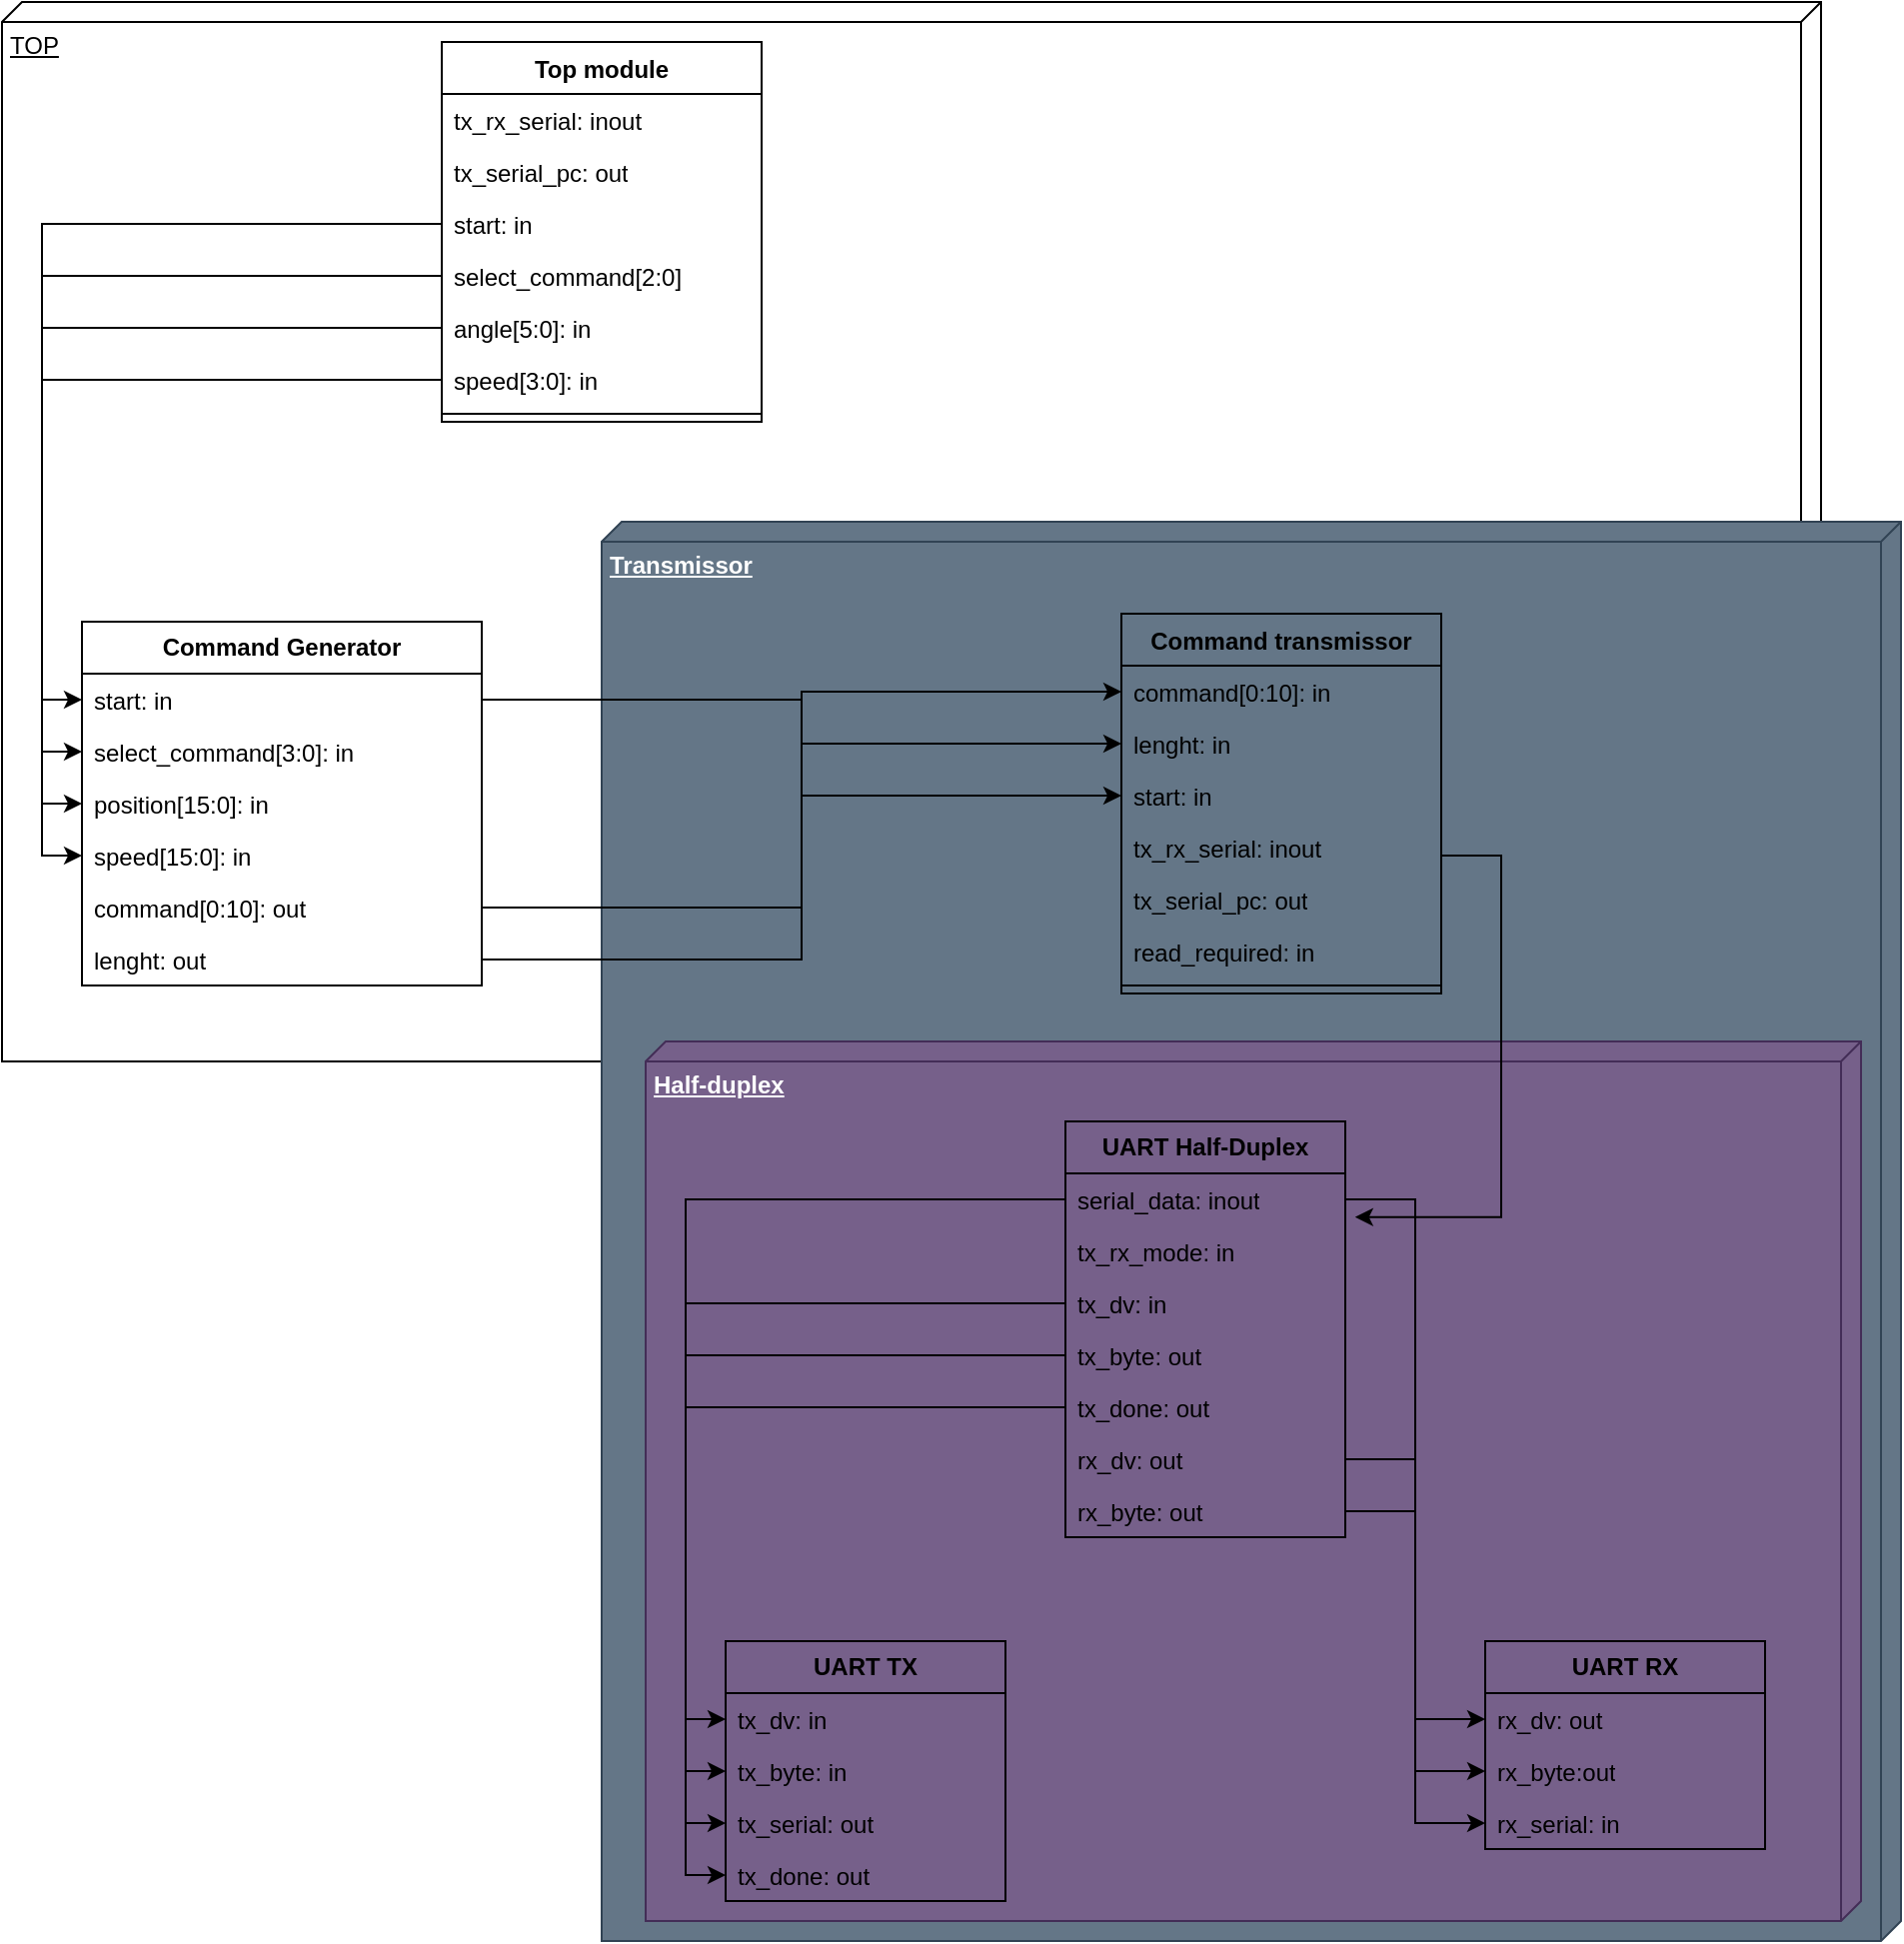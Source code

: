 <mxfile version="24.2.5" type="device">
  <diagram id="C5RBs43oDa-KdzZeNtuy" name="Page-1">
    <mxGraphModel dx="1434" dy="873" grid="1" gridSize="10" guides="1" tooltips="1" connect="1" arrows="1" fold="1" page="1" pageScale="1" pageWidth="827" pageHeight="1169" background="#ffffff" math="0" shadow="0">
      <root>
        <mxCell id="WIyWlLk6GJQsqaUBKTNV-0" />
        <mxCell id="WIyWlLk6GJQsqaUBKTNV-1" parent="WIyWlLk6GJQsqaUBKTNV-0" />
        <mxCell id="amayKDEEgC7S6bJP1GTe-30" value="TOP" style="verticalAlign=top;align=left;spacingTop=8;spacingLeft=2;spacingRight=12;shape=cube;size=10;direction=south;fontStyle=4;html=1;whiteSpace=wrap;" vertex="1" parent="WIyWlLk6GJQsqaUBKTNV-1">
          <mxGeometry x="120" y="130" width="910" height="530" as="geometry" />
        </mxCell>
        <mxCell id="amayKDEEgC7S6bJP1GTe-38" value="&lt;b&gt;Transmissor&lt;/b&gt;" style="verticalAlign=top;align=left;spacingTop=8;spacingLeft=2;spacingRight=12;shape=cube;size=10;direction=south;fontStyle=4;html=1;whiteSpace=wrap;fillColor=#647687;fontColor=#ffffff;strokeColor=#314354;" vertex="1" parent="WIyWlLk6GJQsqaUBKTNV-1">
          <mxGeometry x="420" y="390" width="650" height="710" as="geometry" />
        </mxCell>
        <mxCell id="amayKDEEgC7S6bJP1GTe-39" value="&lt;b&gt;Half-duplex&lt;/b&gt;" style="verticalAlign=top;align=left;spacingTop=8;spacingLeft=2;spacingRight=12;shape=cube;size=10;direction=south;fontStyle=4;html=1;whiteSpace=wrap;fillColor=#76608a;fontColor=#ffffff;strokeColor=#432D57;" vertex="1" parent="WIyWlLk6GJQsqaUBKTNV-1">
          <mxGeometry x="442" y="650" width="608" height="440" as="geometry" />
        </mxCell>
        <mxCell id="TnwAJ5CPuAc8V0XNkz1D-4" value="Top module" style="swimlane;fontStyle=1;align=center;verticalAlign=top;childLayout=stackLayout;horizontal=1;startSize=26;horizontalStack=0;resizeParent=1;resizeParentMax=0;resizeLast=0;collapsible=1;marginBottom=0;whiteSpace=wrap;html=1;fillColor=none;" parent="WIyWlLk6GJQsqaUBKTNV-1" vertex="1">
          <mxGeometry x="340" y="150" width="160" height="190" as="geometry" />
        </mxCell>
        <mxCell id="TnwAJ5CPuAc8V0XNkz1D-8" value="tx_rx_serial: inout" style="text;strokeColor=none;fillColor=none;align=left;verticalAlign=top;spacingLeft=4;spacingRight=4;overflow=hidden;rotatable=0;points=[[0,0.5],[1,0.5]];portConstraint=eastwest;whiteSpace=wrap;html=1;" parent="TnwAJ5CPuAc8V0XNkz1D-4" vertex="1">
          <mxGeometry y="26" width="160" height="26" as="geometry" />
        </mxCell>
        <mxCell id="TnwAJ5CPuAc8V0XNkz1D-5" value="tx_serial_pc: out" style="text;strokeColor=none;fillColor=none;align=left;verticalAlign=top;spacingLeft=4;spacingRight=4;overflow=hidden;rotatable=0;points=[[0,0.5],[1,0.5]];portConstraint=eastwest;whiteSpace=wrap;html=1;" parent="TnwAJ5CPuAc8V0XNkz1D-4" vertex="1">
          <mxGeometry y="52" width="160" height="26" as="geometry" />
        </mxCell>
        <mxCell id="TnwAJ5CPuAc8V0XNkz1D-9" value="start: in" style="text;strokeColor=none;fillColor=none;align=left;verticalAlign=top;spacingLeft=4;spacingRight=4;overflow=hidden;rotatable=0;points=[[0,0.5],[1,0.5]];portConstraint=eastwest;whiteSpace=wrap;html=1;" parent="TnwAJ5CPuAc8V0XNkz1D-4" vertex="1">
          <mxGeometry y="78" width="160" height="26" as="geometry" />
        </mxCell>
        <mxCell id="TnwAJ5CPuAc8V0XNkz1D-31" value="select_command[2:0]" style="text;strokeColor=none;fillColor=none;align=left;verticalAlign=top;spacingLeft=4;spacingRight=4;overflow=hidden;rotatable=0;points=[[0,0.5],[1,0.5]];portConstraint=eastwest;whiteSpace=wrap;html=1;" parent="TnwAJ5CPuAc8V0XNkz1D-4" vertex="1">
          <mxGeometry y="104" width="160" height="26" as="geometry" />
        </mxCell>
        <mxCell id="TnwAJ5CPuAc8V0XNkz1D-10" value="angle[5:0]: in" style="text;strokeColor=none;fillColor=none;align=left;verticalAlign=top;spacingLeft=4;spacingRight=4;overflow=hidden;rotatable=0;points=[[0,0.5],[1,0.5]];portConstraint=eastwest;whiteSpace=wrap;html=1;" parent="TnwAJ5CPuAc8V0XNkz1D-4" vertex="1">
          <mxGeometry y="130" width="160" height="26" as="geometry" />
        </mxCell>
        <mxCell id="TnwAJ5CPuAc8V0XNkz1D-11" value="speed[3:0]: in" style="text;strokeColor=none;fillColor=none;align=left;verticalAlign=top;spacingLeft=4;spacingRight=4;overflow=hidden;rotatable=0;points=[[0,0.5],[1,0.5]];portConstraint=eastwest;whiteSpace=wrap;html=1;" parent="TnwAJ5CPuAc8V0XNkz1D-4" vertex="1">
          <mxGeometry y="156" width="160" height="26" as="geometry" />
        </mxCell>
        <mxCell id="TnwAJ5CPuAc8V0XNkz1D-6" value="" style="line;strokeWidth=1;fillColor=none;align=left;verticalAlign=middle;spacingTop=-1;spacingLeft=3;spacingRight=3;rotatable=0;labelPosition=right;points=[];portConstraint=eastwest;strokeColor=inherit;" parent="TnwAJ5CPuAc8V0XNkz1D-4" vertex="1">
          <mxGeometry y="182" width="160" height="8" as="geometry" />
        </mxCell>
        <mxCell id="TnwAJ5CPuAc8V0XNkz1D-13" value="&lt;b&gt;Command Generator&lt;/b&gt;" style="swimlane;fontStyle=0;childLayout=stackLayout;horizontal=1;startSize=26;fillColor=none;horizontalStack=0;resizeParent=1;resizeParentMax=0;resizeLast=0;collapsible=1;marginBottom=0;whiteSpace=wrap;html=1;" parent="WIyWlLk6GJQsqaUBKTNV-1" vertex="1">
          <mxGeometry x="160" y="440" width="200" height="182" as="geometry">
            <mxRectangle x="160" y="440" width="160" height="30" as="alternateBounds" />
          </mxGeometry>
        </mxCell>
        <mxCell id="TnwAJ5CPuAc8V0XNkz1D-14" value="start: in" style="text;strokeColor=none;fillColor=none;align=left;verticalAlign=top;spacingLeft=4;spacingRight=4;overflow=hidden;rotatable=0;points=[[0,0.5],[1,0.5]];portConstraint=eastwest;whiteSpace=wrap;html=1;" parent="TnwAJ5CPuAc8V0XNkz1D-13" vertex="1">
          <mxGeometry y="26" width="200" height="26" as="geometry" />
        </mxCell>
        <mxCell id="TnwAJ5CPuAc8V0XNkz1D-15" value="select_command[&lt;span style=&quot;background-color: initial;&quot;&gt;3:0]: in&lt;/span&gt;" style="text;strokeColor=none;fillColor=none;align=left;verticalAlign=top;spacingLeft=4;spacingRight=4;overflow=hidden;rotatable=0;points=[[0,0.5],[1,0.5]];portConstraint=eastwest;whiteSpace=wrap;html=1;" parent="TnwAJ5CPuAc8V0XNkz1D-13" vertex="1">
          <mxGeometry y="52" width="200" height="26" as="geometry" />
        </mxCell>
        <mxCell id="TnwAJ5CPuAc8V0XNkz1D-16" value="position[15:0]: in" style="text;strokeColor=none;fillColor=none;align=left;verticalAlign=top;spacingLeft=4;spacingRight=4;overflow=hidden;rotatable=0;points=[[0,0.5],[1,0.5]];portConstraint=eastwest;whiteSpace=wrap;html=1;" parent="TnwAJ5CPuAc8V0XNkz1D-13" vertex="1">
          <mxGeometry y="78" width="200" height="26" as="geometry" />
        </mxCell>
        <mxCell id="TnwAJ5CPuAc8V0XNkz1D-18" value="speed[15:0]: in" style="text;strokeColor=none;fillColor=none;align=left;verticalAlign=top;spacingLeft=4;spacingRight=4;overflow=hidden;rotatable=0;points=[[0,0.5],[1,0.5]];portConstraint=eastwest;whiteSpace=wrap;html=1;" parent="TnwAJ5CPuAc8V0XNkz1D-13" vertex="1">
          <mxGeometry y="104" width="200" height="26" as="geometry" />
        </mxCell>
        <mxCell id="TnwAJ5CPuAc8V0XNkz1D-19" value="command[0:10]: out" style="text;strokeColor=none;fillColor=none;align=left;verticalAlign=top;spacingLeft=4;spacingRight=4;overflow=hidden;rotatable=0;points=[[0,0.5],[1,0.5]];portConstraint=eastwest;whiteSpace=wrap;html=1;" parent="TnwAJ5CPuAc8V0XNkz1D-13" vertex="1">
          <mxGeometry y="130" width="200" height="26" as="geometry" />
        </mxCell>
        <mxCell id="TnwAJ5CPuAc8V0XNkz1D-20" value="lenght: out" style="text;strokeColor=none;fillColor=none;align=left;verticalAlign=top;spacingLeft=4;spacingRight=4;overflow=hidden;rotatable=0;points=[[0,0.5],[1,0.5]];portConstraint=eastwest;whiteSpace=wrap;html=1;" parent="TnwAJ5CPuAc8V0XNkz1D-13" vertex="1">
          <mxGeometry y="156" width="200" height="26" as="geometry" />
        </mxCell>
        <mxCell id="TnwAJ5CPuAc8V0XNkz1D-21" style="edgeStyle=orthogonalEdgeStyle;rounded=0;orthogonalLoop=1;jettySize=auto;html=1;exitX=0;exitY=0.5;exitDx=0;exitDy=0;entryX=0;entryY=0.5;entryDx=0;entryDy=0;" parent="WIyWlLk6GJQsqaUBKTNV-1" source="TnwAJ5CPuAc8V0XNkz1D-9" target="TnwAJ5CPuAc8V0XNkz1D-14" edge="1">
          <mxGeometry relative="1" as="geometry" />
        </mxCell>
        <mxCell id="TnwAJ5CPuAc8V0XNkz1D-26" value="Command transmissor" style="swimlane;fontStyle=1;align=center;verticalAlign=top;childLayout=stackLayout;horizontal=1;startSize=26;horizontalStack=0;resizeParent=1;resizeParentMax=0;resizeLast=0;collapsible=1;marginBottom=0;whiteSpace=wrap;html=1;fillColor=none;" parent="WIyWlLk6GJQsqaUBKTNV-1" vertex="1">
          <mxGeometry x="680" y="436" width="160" height="190" as="geometry" />
        </mxCell>
        <mxCell id="TnwAJ5CPuAc8V0XNkz1D-27" value="command[0:10]: in" style="text;strokeColor=none;fillColor=none;align=left;verticalAlign=top;spacingLeft=4;spacingRight=4;overflow=hidden;rotatable=0;points=[[0,0.5],[1,0.5]];portConstraint=eastwest;whiteSpace=wrap;html=1;" parent="TnwAJ5CPuAc8V0XNkz1D-26" vertex="1">
          <mxGeometry y="26" width="160" height="26" as="geometry" />
        </mxCell>
        <mxCell id="TnwAJ5CPuAc8V0XNkz1D-35" value="lenght: in" style="text;strokeColor=none;fillColor=none;align=left;verticalAlign=top;spacingLeft=4;spacingRight=4;overflow=hidden;rotatable=0;points=[[0,0.5],[1,0.5]];portConstraint=eastwest;whiteSpace=wrap;html=1;" parent="TnwAJ5CPuAc8V0XNkz1D-26" vertex="1">
          <mxGeometry y="52" width="160" height="26" as="geometry" />
        </mxCell>
        <mxCell id="TnwAJ5CPuAc8V0XNkz1D-36" value="start: in" style="text;strokeColor=none;fillColor=none;align=left;verticalAlign=top;spacingLeft=4;spacingRight=4;overflow=hidden;rotatable=0;points=[[0,0.5],[1,0.5]];portConstraint=eastwest;whiteSpace=wrap;html=1;" parent="TnwAJ5CPuAc8V0XNkz1D-26" vertex="1">
          <mxGeometry y="78" width="160" height="26" as="geometry" />
        </mxCell>
        <mxCell id="TnwAJ5CPuAc8V0XNkz1D-38" value="tx_rx_serial: inout" style="text;strokeColor=none;fillColor=none;align=left;verticalAlign=top;spacingLeft=4;spacingRight=4;overflow=hidden;rotatable=0;points=[[0,0.5],[1,0.5]];portConstraint=eastwest;whiteSpace=wrap;html=1;" parent="TnwAJ5CPuAc8V0XNkz1D-26" vertex="1">
          <mxGeometry y="104" width="160" height="26" as="geometry" />
        </mxCell>
        <mxCell id="TnwAJ5CPuAc8V0XNkz1D-41" value="tx_serial_pc: out" style="text;strokeColor=none;fillColor=none;align=left;verticalAlign=top;spacingLeft=4;spacingRight=4;overflow=hidden;rotatable=0;points=[[0,0.5],[1,0.5]];portConstraint=eastwest;whiteSpace=wrap;html=1;" parent="TnwAJ5CPuAc8V0XNkz1D-26" vertex="1">
          <mxGeometry y="130" width="160" height="26" as="geometry" />
        </mxCell>
        <mxCell id="amayKDEEgC7S6bJP1GTe-31" value="read_required: in" style="text;strokeColor=none;fillColor=none;align=left;verticalAlign=top;spacingLeft=4;spacingRight=4;overflow=hidden;rotatable=0;points=[[0,0.5],[1,0.5]];portConstraint=eastwest;whiteSpace=wrap;html=1;" vertex="1" parent="TnwAJ5CPuAc8V0XNkz1D-26">
          <mxGeometry y="156" width="160" height="26" as="geometry" />
        </mxCell>
        <mxCell id="TnwAJ5CPuAc8V0XNkz1D-28" value="" style="line;strokeWidth=1;fillColor=none;align=left;verticalAlign=middle;spacingTop=-1;spacingLeft=3;spacingRight=3;rotatable=0;labelPosition=right;points=[];portConstraint=eastwest;strokeColor=inherit;" parent="TnwAJ5CPuAc8V0XNkz1D-26" vertex="1">
          <mxGeometry y="182" width="160" height="8" as="geometry" />
        </mxCell>
        <mxCell id="TnwAJ5CPuAc8V0XNkz1D-30" style="edgeStyle=orthogonalEdgeStyle;rounded=0;orthogonalLoop=1;jettySize=auto;html=1;exitX=0;exitY=0.5;exitDx=0;exitDy=0;entryX=0;entryY=0.5;entryDx=0;entryDy=0;" parent="WIyWlLk6GJQsqaUBKTNV-1" source="TnwAJ5CPuAc8V0XNkz1D-10" target="TnwAJ5CPuAc8V0XNkz1D-16" edge="1">
          <mxGeometry relative="1" as="geometry" />
        </mxCell>
        <mxCell id="TnwAJ5CPuAc8V0XNkz1D-32" style="edgeStyle=orthogonalEdgeStyle;rounded=0;orthogonalLoop=1;jettySize=auto;html=1;exitX=0;exitY=0.5;exitDx=0;exitDy=0;entryX=0;entryY=0.5;entryDx=0;entryDy=0;" parent="WIyWlLk6GJQsqaUBKTNV-1" source="TnwAJ5CPuAc8V0XNkz1D-31" target="TnwAJ5CPuAc8V0XNkz1D-15" edge="1">
          <mxGeometry relative="1" as="geometry" />
        </mxCell>
        <mxCell id="TnwAJ5CPuAc8V0XNkz1D-34" style="edgeStyle=orthogonalEdgeStyle;rounded=0;orthogonalLoop=1;jettySize=auto;html=1;exitX=0;exitY=0.5;exitDx=0;exitDy=0;entryX=0;entryY=0.5;entryDx=0;entryDy=0;" parent="WIyWlLk6GJQsqaUBKTNV-1" source="TnwAJ5CPuAc8V0XNkz1D-11" target="TnwAJ5CPuAc8V0XNkz1D-18" edge="1">
          <mxGeometry relative="1" as="geometry" />
        </mxCell>
        <mxCell id="TnwAJ5CPuAc8V0XNkz1D-44" value="&lt;b&gt;UART Half-Duplex&lt;/b&gt;" style="swimlane;fontStyle=0;childLayout=stackLayout;horizontal=1;startSize=26;fillColor=none;horizontalStack=0;resizeParent=1;resizeParentMax=0;resizeLast=0;collapsible=1;marginBottom=0;whiteSpace=wrap;html=1;" parent="WIyWlLk6GJQsqaUBKTNV-1" vertex="1">
          <mxGeometry x="652" y="690" width="140" height="208" as="geometry" />
        </mxCell>
        <mxCell id="TnwAJ5CPuAc8V0XNkz1D-45" value="serial_data: inout" style="text;strokeColor=none;fillColor=none;align=left;verticalAlign=top;spacingLeft=4;spacingRight=4;overflow=hidden;rotatable=0;points=[[0,0.5],[1,0.5]];portConstraint=eastwest;whiteSpace=wrap;html=1;" parent="TnwAJ5CPuAc8V0XNkz1D-44" vertex="1">
          <mxGeometry y="26" width="140" height="26" as="geometry" />
        </mxCell>
        <mxCell id="TnwAJ5CPuAc8V0XNkz1D-46" value="tx_rx_mode: in" style="text;strokeColor=none;fillColor=none;align=left;verticalAlign=top;spacingLeft=4;spacingRight=4;overflow=hidden;rotatable=0;points=[[0,0.5],[1,0.5]];portConstraint=eastwest;whiteSpace=wrap;html=1;" parent="TnwAJ5CPuAc8V0XNkz1D-44" vertex="1">
          <mxGeometry y="52" width="140" height="26" as="geometry" />
        </mxCell>
        <mxCell id="TnwAJ5CPuAc8V0XNkz1D-47" value="tx_dv: in" style="text;strokeColor=none;fillColor=none;align=left;verticalAlign=top;spacingLeft=4;spacingRight=4;overflow=hidden;rotatable=0;points=[[0,0.5],[1,0.5]];portConstraint=eastwest;whiteSpace=wrap;html=1;" parent="TnwAJ5CPuAc8V0XNkz1D-44" vertex="1">
          <mxGeometry y="78" width="140" height="26" as="geometry" />
        </mxCell>
        <mxCell id="amayKDEEgC7S6bJP1GTe-0" value="tx_byte: out&lt;div&gt;&lt;br&gt;&lt;/div&gt;&lt;div&gt;&lt;br&gt;&lt;/div&gt;" style="text;strokeColor=none;fillColor=none;align=left;verticalAlign=top;spacingLeft=4;spacingRight=4;overflow=hidden;rotatable=0;points=[[0,0.5],[1,0.5]];portConstraint=eastwest;whiteSpace=wrap;html=1;" vertex="1" parent="TnwAJ5CPuAc8V0XNkz1D-44">
          <mxGeometry y="104" width="140" height="26" as="geometry" />
        </mxCell>
        <mxCell id="amayKDEEgC7S6bJP1GTe-1" value="&lt;div&gt;tx_done: out&lt;/div&gt;&lt;div&gt;&lt;br&gt;&lt;/div&gt;" style="text;strokeColor=none;fillColor=none;align=left;verticalAlign=top;spacingLeft=4;spacingRight=4;overflow=hidden;rotatable=0;points=[[0,0.5],[1,0.5]];portConstraint=eastwest;whiteSpace=wrap;html=1;" vertex="1" parent="TnwAJ5CPuAc8V0XNkz1D-44">
          <mxGeometry y="130" width="140" height="26" as="geometry" />
        </mxCell>
        <mxCell id="amayKDEEgC7S6bJP1GTe-2" value="&lt;div&gt;rx_dv: out&lt;/div&gt;" style="text;strokeColor=none;fillColor=none;align=left;verticalAlign=top;spacingLeft=4;spacingRight=4;overflow=hidden;rotatable=0;points=[[0,0.5],[1,0.5]];portConstraint=eastwest;whiteSpace=wrap;html=1;" vertex="1" parent="TnwAJ5CPuAc8V0XNkz1D-44">
          <mxGeometry y="156" width="140" height="26" as="geometry" />
        </mxCell>
        <mxCell id="amayKDEEgC7S6bJP1GTe-3" value="&lt;div&gt;rx_byte: out&lt;/div&gt;" style="text;strokeColor=none;fillColor=none;align=left;verticalAlign=top;spacingLeft=4;spacingRight=4;overflow=hidden;rotatable=0;points=[[0,0.5],[1,0.5]];portConstraint=eastwest;whiteSpace=wrap;html=1;" vertex="1" parent="TnwAJ5CPuAc8V0XNkz1D-44">
          <mxGeometry y="182" width="140" height="26" as="geometry" />
        </mxCell>
        <mxCell id="1zdNLik2yXZ2N5R2brSp-3" style="edgeStyle=orthogonalEdgeStyle;rounded=0;orthogonalLoop=1;jettySize=auto;html=1;exitX=1;exitY=0.5;exitDx=0;exitDy=0;entryX=1.035;entryY=-0.159;entryDx=0;entryDy=0;entryPerimeter=0;" parent="WIyWlLk6GJQsqaUBKTNV-1" source="TnwAJ5CPuAc8V0XNkz1D-38" target="TnwAJ5CPuAc8V0XNkz1D-46" edge="1">
          <mxGeometry relative="1" as="geometry">
            <Array as="points">
              <mxPoint x="870" y="557" />
              <mxPoint x="870" y="738" />
            </Array>
          </mxGeometry>
        </mxCell>
        <mxCell id="amayKDEEgC7S6bJP1GTe-4" value="&lt;b&gt;UART TX&lt;/b&gt;" style="swimlane;fontStyle=0;childLayout=stackLayout;horizontal=1;startSize=26;fillColor=none;horizontalStack=0;resizeParent=1;resizeParentMax=0;resizeLast=0;collapsible=1;marginBottom=0;whiteSpace=wrap;html=1;" vertex="1" parent="WIyWlLk6GJQsqaUBKTNV-1">
          <mxGeometry x="482" y="950" width="140" height="130" as="geometry" />
        </mxCell>
        <mxCell id="amayKDEEgC7S6bJP1GTe-5" value="tx_dv: in" style="text;strokeColor=none;fillColor=none;align=left;verticalAlign=top;spacingLeft=4;spacingRight=4;overflow=hidden;rotatable=0;points=[[0,0.5],[1,0.5]];portConstraint=eastwest;whiteSpace=wrap;html=1;" vertex="1" parent="amayKDEEgC7S6bJP1GTe-4">
          <mxGeometry y="26" width="140" height="26" as="geometry" />
        </mxCell>
        <mxCell id="amayKDEEgC7S6bJP1GTe-6" value="tx_byte: in" style="text;strokeColor=none;fillColor=none;align=left;verticalAlign=top;spacingLeft=4;spacingRight=4;overflow=hidden;rotatable=0;points=[[0,0.5],[1,0.5]];portConstraint=eastwest;whiteSpace=wrap;html=1;" vertex="1" parent="amayKDEEgC7S6bJP1GTe-4">
          <mxGeometry y="52" width="140" height="26" as="geometry" />
        </mxCell>
        <mxCell id="amayKDEEgC7S6bJP1GTe-7" value="tx_serial: out" style="text;strokeColor=none;fillColor=none;align=left;verticalAlign=top;spacingLeft=4;spacingRight=4;overflow=hidden;rotatable=0;points=[[0,0.5],[1,0.5]];portConstraint=eastwest;whiteSpace=wrap;html=1;" vertex="1" parent="amayKDEEgC7S6bJP1GTe-4">
          <mxGeometry y="78" width="140" height="26" as="geometry" />
        </mxCell>
        <mxCell id="amayKDEEgC7S6bJP1GTe-8" value="tx_done: out" style="text;strokeColor=none;fillColor=none;align=left;verticalAlign=top;spacingLeft=4;spacingRight=4;overflow=hidden;rotatable=0;points=[[0,0.5],[1,0.5]];portConstraint=eastwest;whiteSpace=wrap;html=1;" vertex="1" parent="amayKDEEgC7S6bJP1GTe-4">
          <mxGeometry y="104" width="140" height="26" as="geometry" />
        </mxCell>
        <mxCell id="amayKDEEgC7S6bJP1GTe-9" style="edgeStyle=orthogonalEdgeStyle;rounded=0;orthogonalLoop=1;jettySize=auto;html=1;exitX=0;exitY=0.5;exitDx=0;exitDy=0;entryX=0;entryY=0.5;entryDx=0;entryDy=0;" edge="1" parent="WIyWlLk6GJQsqaUBKTNV-1" source="TnwAJ5CPuAc8V0XNkz1D-47" target="amayKDEEgC7S6bJP1GTe-5">
          <mxGeometry relative="1" as="geometry" />
        </mxCell>
        <mxCell id="amayKDEEgC7S6bJP1GTe-11" style="edgeStyle=orthogonalEdgeStyle;rounded=0;orthogonalLoop=1;jettySize=auto;html=1;exitX=0;exitY=0.5;exitDx=0;exitDy=0;entryX=0;entryY=0.5;entryDx=0;entryDy=0;" edge="1" parent="WIyWlLk6GJQsqaUBKTNV-1" source="amayKDEEgC7S6bJP1GTe-0" target="amayKDEEgC7S6bJP1GTe-6">
          <mxGeometry relative="1" as="geometry" />
        </mxCell>
        <mxCell id="amayKDEEgC7S6bJP1GTe-12" style="edgeStyle=orthogonalEdgeStyle;rounded=0;orthogonalLoop=1;jettySize=auto;html=1;exitX=0;exitY=0.5;exitDx=0;exitDy=0;entryX=0;entryY=0.5;entryDx=0;entryDy=0;" edge="1" parent="WIyWlLk6GJQsqaUBKTNV-1" source="TnwAJ5CPuAc8V0XNkz1D-45" target="amayKDEEgC7S6bJP1GTe-7">
          <mxGeometry relative="1" as="geometry" />
        </mxCell>
        <mxCell id="amayKDEEgC7S6bJP1GTe-13" style="edgeStyle=orthogonalEdgeStyle;rounded=0;orthogonalLoop=1;jettySize=auto;html=1;exitX=0;exitY=0.5;exitDx=0;exitDy=0;entryX=0;entryY=0.5;entryDx=0;entryDy=0;" edge="1" parent="WIyWlLk6GJQsqaUBKTNV-1" source="amayKDEEgC7S6bJP1GTe-1" target="amayKDEEgC7S6bJP1GTe-8">
          <mxGeometry relative="1" as="geometry" />
        </mxCell>
        <mxCell id="amayKDEEgC7S6bJP1GTe-16" value="&lt;b&gt;UART RX&lt;/b&gt;" style="swimlane;fontStyle=0;childLayout=stackLayout;horizontal=1;startSize=26;fillColor=none;horizontalStack=0;resizeParent=1;resizeParentMax=0;resizeLast=0;collapsible=1;marginBottom=0;whiteSpace=wrap;html=1;" vertex="1" parent="WIyWlLk6GJQsqaUBKTNV-1">
          <mxGeometry x="862" y="950" width="140" height="104" as="geometry" />
        </mxCell>
        <mxCell id="amayKDEEgC7S6bJP1GTe-17" value="rx_dv: out" style="text;strokeColor=none;fillColor=none;align=left;verticalAlign=top;spacingLeft=4;spacingRight=4;overflow=hidden;rotatable=0;points=[[0,0.5],[1,0.5]];portConstraint=eastwest;whiteSpace=wrap;html=1;" vertex="1" parent="amayKDEEgC7S6bJP1GTe-16">
          <mxGeometry y="26" width="140" height="26" as="geometry" />
        </mxCell>
        <mxCell id="amayKDEEgC7S6bJP1GTe-18" value="rx_byte:out" style="text;strokeColor=none;fillColor=none;align=left;verticalAlign=top;spacingLeft=4;spacingRight=4;overflow=hidden;rotatable=0;points=[[0,0.5],[1,0.5]];portConstraint=eastwest;whiteSpace=wrap;html=1;" vertex="1" parent="amayKDEEgC7S6bJP1GTe-16">
          <mxGeometry y="52" width="140" height="26" as="geometry" />
        </mxCell>
        <mxCell id="amayKDEEgC7S6bJP1GTe-19" value="rx_serial: in" style="text;strokeColor=none;fillColor=none;align=left;verticalAlign=top;spacingLeft=4;spacingRight=4;overflow=hidden;rotatable=0;points=[[0,0.5],[1,0.5]];portConstraint=eastwest;whiteSpace=wrap;html=1;" vertex="1" parent="amayKDEEgC7S6bJP1GTe-16">
          <mxGeometry y="78" width="140" height="26" as="geometry" />
        </mxCell>
        <mxCell id="amayKDEEgC7S6bJP1GTe-21" style="edgeStyle=orthogonalEdgeStyle;rounded=0;orthogonalLoop=1;jettySize=auto;html=1;exitX=1;exitY=0.5;exitDx=0;exitDy=0;entryX=0;entryY=0.5;entryDx=0;entryDy=0;" edge="1" parent="WIyWlLk6GJQsqaUBKTNV-1" source="amayKDEEgC7S6bJP1GTe-2" target="amayKDEEgC7S6bJP1GTe-17">
          <mxGeometry relative="1" as="geometry" />
        </mxCell>
        <mxCell id="amayKDEEgC7S6bJP1GTe-23" style="edgeStyle=orthogonalEdgeStyle;rounded=0;orthogonalLoop=1;jettySize=auto;html=1;exitX=1;exitY=0.5;exitDx=0;exitDy=0;entryX=0;entryY=0.5;entryDx=0;entryDy=0;" edge="1" parent="WIyWlLk6GJQsqaUBKTNV-1" source="amayKDEEgC7S6bJP1GTe-3" target="amayKDEEgC7S6bJP1GTe-18">
          <mxGeometry relative="1" as="geometry" />
        </mxCell>
        <mxCell id="amayKDEEgC7S6bJP1GTe-26" style="edgeStyle=orthogonalEdgeStyle;rounded=0;orthogonalLoop=1;jettySize=auto;html=1;exitX=1;exitY=0.5;exitDx=0;exitDy=0;entryX=0;entryY=0.5;entryDx=0;entryDy=0;" edge="1" parent="WIyWlLk6GJQsqaUBKTNV-1" source="TnwAJ5CPuAc8V0XNkz1D-45" target="amayKDEEgC7S6bJP1GTe-19">
          <mxGeometry relative="1" as="geometry" />
        </mxCell>
        <mxCell id="amayKDEEgC7S6bJP1GTe-34" style="edgeStyle=orthogonalEdgeStyle;rounded=0;orthogonalLoop=1;jettySize=auto;html=1;exitX=1;exitY=0.5;exitDx=0;exitDy=0;" edge="1" parent="WIyWlLk6GJQsqaUBKTNV-1" source="TnwAJ5CPuAc8V0XNkz1D-14" target="TnwAJ5CPuAc8V0XNkz1D-36">
          <mxGeometry relative="1" as="geometry">
            <Array as="points">
              <mxPoint x="520" y="479" />
              <mxPoint x="520" y="527" />
            </Array>
          </mxGeometry>
        </mxCell>
        <mxCell id="amayKDEEgC7S6bJP1GTe-36" style="edgeStyle=orthogonalEdgeStyle;rounded=0;orthogonalLoop=1;jettySize=auto;html=1;exitX=1;exitY=0.5;exitDx=0;exitDy=0;entryX=0;entryY=0.5;entryDx=0;entryDy=0;" edge="1" parent="WIyWlLk6GJQsqaUBKTNV-1" source="TnwAJ5CPuAc8V0XNkz1D-19" target="TnwAJ5CPuAc8V0XNkz1D-27">
          <mxGeometry relative="1" as="geometry" />
        </mxCell>
        <mxCell id="amayKDEEgC7S6bJP1GTe-37" style="edgeStyle=orthogonalEdgeStyle;rounded=0;orthogonalLoop=1;jettySize=auto;html=1;exitX=1;exitY=0.5;exitDx=0;exitDy=0;" edge="1" parent="WIyWlLk6GJQsqaUBKTNV-1" source="TnwAJ5CPuAc8V0XNkz1D-20" target="TnwAJ5CPuAc8V0XNkz1D-35">
          <mxGeometry relative="1" as="geometry" />
        </mxCell>
      </root>
    </mxGraphModel>
  </diagram>
</mxfile>

